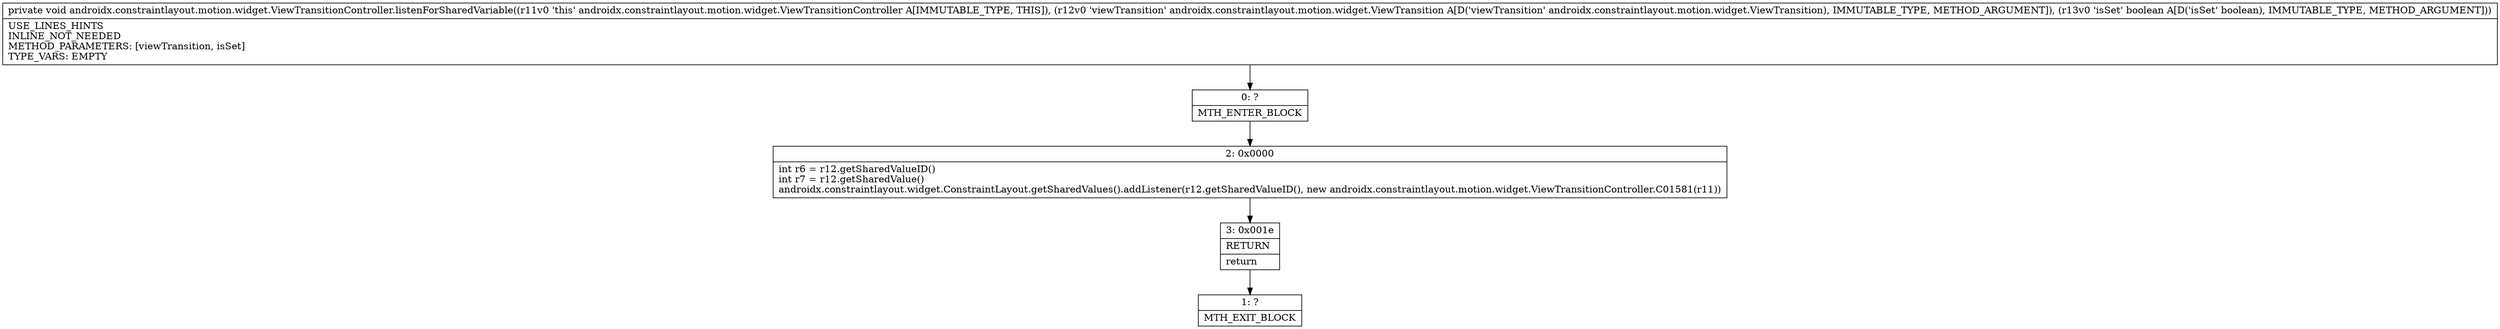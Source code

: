 digraph "CFG forandroidx.constraintlayout.motion.widget.ViewTransitionController.listenForSharedVariable(Landroidx\/constraintlayout\/motion\/widget\/ViewTransition;Z)V" {
Node_0 [shape=record,label="{0\:\ ?|MTH_ENTER_BLOCK\l}"];
Node_2 [shape=record,label="{2\:\ 0x0000|int r6 = r12.getSharedValueID()\lint r7 = r12.getSharedValue()\landroidx.constraintlayout.widget.ConstraintLayout.getSharedValues().addListener(r12.getSharedValueID(), new androidx.constraintlayout.motion.widget.ViewTransitionController.C01581(r11))\l}"];
Node_3 [shape=record,label="{3\:\ 0x001e|RETURN\l|return\l}"];
Node_1 [shape=record,label="{1\:\ ?|MTH_EXIT_BLOCK\l}"];
MethodNode[shape=record,label="{private void androidx.constraintlayout.motion.widget.ViewTransitionController.listenForSharedVariable((r11v0 'this' androidx.constraintlayout.motion.widget.ViewTransitionController A[IMMUTABLE_TYPE, THIS]), (r12v0 'viewTransition' androidx.constraintlayout.motion.widget.ViewTransition A[D('viewTransition' androidx.constraintlayout.motion.widget.ViewTransition), IMMUTABLE_TYPE, METHOD_ARGUMENT]), (r13v0 'isSet' boolean A[D('isSet' boolean), IMMUTABLE_TYPE, METHOD_ARGUMENT]))  | USE_LINES_HINTS\lINLINE_NOT_NEEDED\lMETHOD_PARAMETERS: [viewTransition, isSet]\lTYPE_VARS: EMPTY\l}"];
MethodNode -> Node_0;Node_0 -> Node_2;
Node_2 -> Node_3;
Node_3 -> Node_1;
}

